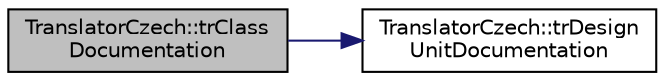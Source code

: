 digraph "TranslatorCzech::trClassDocumentation"
{
 // LATEX_PDF_SIZE
  edge [fontname="Helvetica",fontsize="10",labelfontname="Helvetica",labelfontsize="10"];
  node [fontname="Helvetica",fontsize="10",shape=record];
  rankdir="LR";
  Node1 [label="TranslatorCzech::trClass\lDocumentation",height=0.2,width=0.4,color="black", fillcolor="grey75", style="filled", fontcolor="black",tooltip=" "];
  Node1 -> Node2 [color="midnightblue",fontsize="10",style="solid",fontname="Helvetica"];
  Node2 [label="TranslatorCzech::trDesign\lUnitDocumentation",height=0.2,width=0.4,color="black", fillcolor="white", style="filled",URL="$classTranslatorCzech.html#a81647bd5f9a86df127771b2a00e4f087",tooltip=" "];
}
